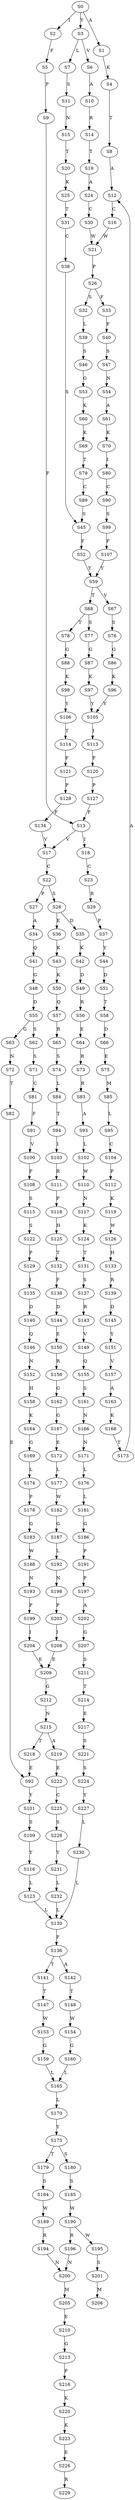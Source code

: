 strict digraph  {
	S0 -> S1 [ label = A ];
	S0 -> S2 [ label = I ];
	S0 -> S3 [ label = Y ];
	S1 -> S4 [ label = K ];
	S2 -> S5 [ label = F ];
	S3 -> S6 [ label = V ];
	S3 -> S7 [ label = L ];
	S4 -> S8 [ label = T ];
	S5 -> S9 [ label = P ];
	S6 -> S10 [ label = A ];
	S7 -> S11 [ label = S ];
	S8 -> S12 [ label = A ];
	S9 -> S13 [ label = F ];
	S10 -> S14 [ label = R ];
	S11 -> S15 [ label = N ];
	S12 -> S16 [ label = C ];
	S13 -> S17 [ label = V ];
	S13 -> S18 [ label = I ];
	S14 -> S19 [ label = T ];
	S15 -> S20 [ label = T ];
	S16 -> S21 [ label = W ];
	S17 -> S22 [ label = C ];
	S18 -> S23 [ label = C ];
	S19 -> S24 [ label = A ];
	S20 -> S25 [ label = K ];
	S21 -> S26 [ label = P ];
	S22 -> S27 [ label = P ];
	S22 -> S28 [ label = S ];
	S23 -> S29 [ label = R ];
	S24 -> S30 [ label = C ];
	S25 -> S31 [ label = T ];
	S26 -> S32 [ label = S ];
	S26 -> S33 [ label = F ];
	S27 -> S34 [ label = A ];
	S28 -> S35 [ label = D ];
	S28 -> S36 [ label = E ];
	S29 -> S37 [ label = P ];
	S30 -> S21 [ label = W ];
	S31 -> S38 [ label = C ];
	S32 -> S39 [ label = L ];
	S33 -> S40 [ label = F ];
	S34 -> S41 [ label = Q ];
	S35 -> S42 [ label = K ];
	S36 -> S43 [ label = K ];
	S37 -> S44 [ label = Y ];
	S38 -> S45 [ label = S ];
	S39 -> S46 [ label = S ];
	S40 -> S47 [ label = S ];
	S41 -> S48 [ label = G ];
	S42 -> S49 [ label = D ];
	S43 -> S50 [ label = K ];
	S44 -> S51 [ label = D ];
	S45 -> S52 [ label = F ];
	S46 -> S53 [ label = G ];
	S47 -> S54 [ label = N ];
	S48 -> S55 [ label = D ];
	S49 -> S56 [ label = R ];
	S50 -> S57 [ label = Q ];
	S51 -> S58 [ label = T ];
	S52 -> S59 [ label = Y ];
	S53 -> S60 [ label = K ];
	S54 -> S61 [ label = A ];
	S55 -> S62 [ label = S ];
	S55 -> S63 [ label = G ];
	S56 -> S64 [ label = E ];
	S57 -> S65 [ label = R ];
	S58 -> S66 [ label = D ];
	S59 -> S67 [ label = V ];
	S59 -> S68 [ label = T ];
	S60 -> S69 [ label = K ];
	S61 -> S70 [ label = K ];
	S62 -> S71 [ label = S ];
	S63 -> S72 [ label = N ];
	S64 -> S73 [ label = R ];
	S65 -> S74 [ label = S ];
	S66 -> S75 [ label = E ];
	S67 -> S76 [ label = S ];
	S68 -> S77 [ label = S ];
	S68 -> S78 [ label = T ];
	S69 -> S79 [ label = T ];
	S70 -> S80 [ label = I ];
	S71 -> S81 [ label = C ];
	S72 -> S82 [ label = T ];
	S73 -> S83 [ label = R ];
	S74 -> S84 [ label = L ];
	S75 -> S85 [ label = M ];
	S76 -> S86 [ label = G ];
	S77 -> S87 [ label = G ];
	S78 -> S88 [ label = G ];
	S79 -> S89 [ label = C ];
	S80 -> S90 [ label = C ];
	S81 -> S91 [ label = F ];
	S82 -> S92 [ label = E ];
	S83 -> S93 [ label = A ];
	S84 -> S94 [ label = T ];
	S85 -> S95 [ label = L ];
	S86 -> S96 [ label = K ];
	S87 -> S97 [ label = K ];
	S88 -> S98 [ label = K ];
	S89 -> S45 [ label = S ];
	S90 -> S99 [ label = S ];
	S91 -> S100 [ label = V ];
	S92 -> S101 [ label = Y ];
	S93 -> S102 [ label = L ];
	S94 -> S103 [ label = I ];
	S95 -> S104 [ label = C ];
	S96 -> S105 [ label = Y ];
	S97 -> S105 [ label = Y ];
	S98 -> S106 [ label = Y ];
	S99 -> S107 [ label = F ];
	S100 -> S108 [ label = F ];
	S101 -> S109 [ label = S ];
	S102 -> S110 [ label = W ];
	S103 -> S111 [ label = R ];
	S104 -> S112 [ label = P ];
	S105 -> S113 [ label = I ];
	S106 -> S114 [ label = T ];
	S107 -> S59 [ label = Y ];
	S108 -> S115 [ label = S ];
	S109 -> S116 [ label = Y ];
	S110 -> S117 [ label = N ];
	S111 -> S118 [ label = P ];
	S112 -> S119 [ label = K ];
	S113 -> S120 [ label = F ];
	S114 -> S121 [ label = F ];
	S115 -> S122 [ label = S ];
	S116 -> S123 [ label = L ];
	S117 -> S124 [ label = K ];
	S118 -> S125 [ label = H ];
	S119 -> S126 [ label = W ];
	S120 -> S127 [ label = P ];
	S121 -> S128 [ label = P ];
	S122 -> S129 [ label = P ];
	S123 -> S130 [ label = L ];
	S124 -> S131 [ label = T ];
	S125 -> S132 [ label = T ];
	S126 -> S133 [ label = H ];
	S127 -> S13 [ label = F ];
	S128 -> S134 [ label = F ];
	S129 -> S135 [ label = I ];
	S130 -> S136 [ label = F ];
	S131 -> S137 [ label = S ];
	S132 -> S138 [ label = F ];
	S133 -> S139 [ label = R ];
	S134 -> S17 [ label = V ];
	S135 -> S140 [ label = D ];
	S136 -> S141 [ label = T ];
	S136 -> S142 [ label = A ];
	S137 -> S143 [ label = R ];
	S138 -> S144 [ label = D ];
	S139 -> S145 [ label = D ];
	S140 -> S146 [ label = Q ];
	S141 -> S147 [ label = T ];
	S142 -> S148 [ label = T ];
	S143 -> S149 [ label = V ];
	S144 -> S150 [ label = E ];
	S145 -> S151 [ label = Y ];
	S146 -> S152 [ label = N ];
	S147 -> S153 [ label = W ];
	S148 -> S154 [ label = W ];
	S149 -> S155 [ label = Q ];
	S150 -> S156 [ label = R ];
	S151 -> S157 [ label = V ];
	S152 -> S158 [ label = H ];
	S153 -> S159 [ label = G ];
	S154 -> S160 [ label = G ];
	S155 -> S161 [ label = S ];
	S156 -> S162 [ label = G ];
	S157 -> S163 [ label = A ];
	S158 -> S164 [ label = K ];
	S159 -> S165 [ label = L ];
	S160 -> S165 [ label = L ];
	S161 -> S166 [ label = N ];
	S162 -> S167 [ label = G ];
	S163 -> S168 [ label = K ];
	S164 -> S169 [ label = G ];
	S165 -> S170 [ label = L ];
	S166 -> S171 [ label = N ];
	S167 -> S172 [ label = E ];
	S168 -> S173 [ label = T ];
	S169 -> S174 [ label = L ];
	S170 -> S175 [ label = Y ];
	S171 -> S176 [ label = L ];
	S172 -> S177 [ label = L ];
	S173 -> S12 [ label = A ];
	S174 -> S178 [ label = P ];
	S175 -> S179 [ label = T ];
	S175 -> S180 [ label = S ];
	S176 -> S181 [ label = L ];
	S177 -> S182 [ label = W ];
	S178 -> S183 [ label = G ];
	S179 -> S184 [ label = S ];
	S180 -> S185 [ label = S ];
	S181 -> S186 [ label = G ];
	S182 -> S187 [ label = G ];
	S183 -> S188 [ label = W ];
	S184 -> S189 [ label = W ];
	S185 -> S190 [ label = W ];
	S186 -> S191 [ label = P ];
	S187 -> S192 [ label = L ];
	S188 -> S193 [ label = N ];
	S189 -> S194 [ label = R ];
	S190 -> S195 [ label = W ];
	S190 -> S196 [ label = R ];
	S191 -> S197 [ label = P ];
	S192 -> S198 [ label = N ];
	S193 -> S199 [ label = P ];
	S194 -> S200 [ label = N ];
	S195 -> S201 [ label = S ];
	S196 -> S200 [ label = N ];
	S197 -> S202 [ label = A ];
	S198 -> S203 [ label = P ];
	S199 -> S204 [ label = I ];
	S200 -> S205 [ label = M ];
	S201 -> S206 [ label = M ];
	S202 -> S207 [ label = G ];
	S203 -> S208 [ label = I ];
	S204 -> S209 [ label = E ];
	S205 -> S210 [ label = E ];
	S207 -> S211 [ label = S ];
	S208 -> S209 [ label = E ];
	S209 -> S212 [ label = G ];
	S210 -> S213 [ label = G ];
	S211 -> S214 [ label = T ];
	S212 -> S215 [ label = N ];
	S213 -> S216 [ label = P ];
	S214 -> S217 [ label = E ];
	S215 -> S218 [ label = T ];
	S215 -> S219 [ label = A ];
	S216 -> S220 [ label = K ];
	S217 -> S221 [ label = S ];
	S218 -> S92 [ label = E ];
	S219 -> S222 [ label = E ];
	S220 -> S223 [ label = K ];
	S221 -> S224 [ label = S ];
	S222 -> S225 [ label = C ];
	S223 -> S226 [ label = E ];
	S224 -> S227 [ label = Y ];
	S225 -> S228 [ label = S ];
	S226 -> S229 [ label = R ];
	S227 -> S230 [ label = L ];
	S228 -> S231 [ label = Y ];
	S230 -> S130 [ label = L ];
	S231 -> S232 [ label = L ];
	S232 -> S130 [ label = L ];
}
